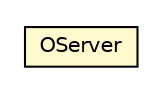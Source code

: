 #!/usr/local/bin/dot
#
# Class diagram 
# Generated by UMLGraph version R5_6-24-gf6e263 (http://www.umlgraph.org/)
#

digraph G {
	edge [fontname="Helvetica",fontsize=10,labelfontname="Helvetica",labelfontsize=10];
	node [fontname="Helvetica",fontsize=10,shape=plaintext];
	nodesep=0.25;
	ranksep=0.5;
	// com.orientechnologies.orient.server.OServer
	c3685892 [label=<<table title="com.orientechnologies.orient.server.OServer" border="0" cellborder="1" cellspacing="0" cellpadding="2" port="p" bgcolor="lemonChiffon" href="./OServer.html">
		<tr><td><table border="0" cellspacing="0" cellpadding="1">
<tr><td align="center" balign="center"> OServer </td></tr>
		</table></td></tr>
		</table>>, URL="./OServer.html", fontname="Helvetica", fontcolor="black", fontsize=10.0];
}

